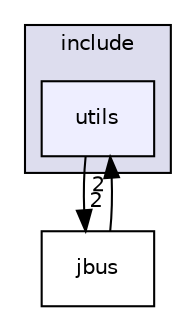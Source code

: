 digraph "include/utils" {
  compound=true
  node [ fontsize="10", fontname="Helvetica"];
  edge [ labelfontsize="10", labelfontname="Helvetica"];
  subgraph clusterdir_d44c64559bbebec7f509842c48db8b23 {
    graph [ bgcolor="#ddddee", pencolor="black", label="include" fontname="Helvetica", fontsize="10", URL="dir_d44c64559bbebec7f509842c48db8b23.html"]
  dir_821002d4f10779a80d4fb17bc32f21f1 [shape=box, label="utils", style="filled", fillcolor="#eeeeff", pencolor="black", URL="dir_821002d4f10779a80d4fb17bc32f21f1.html"];
  }
  dir_4525d057f72f34aebe3436e89afccf45 [shape=box label="jbus" URL="dir_4525d057f72f34aebe3436e89afccf45.html"];
  dir_4525d057f72f34aebe3436e89afccf45->dir_821002d4f10779a80d4fb17bc32f21f1 [headlabel="2", labeldistance=1.5 headhref="dir_000001_000002.html"];
  dir_821002d4f10779a80d4fb17bc32f21f1->dir_4525d057f72f34aebe3436e89afccf45 [headlabel="2", labeldistance=1.5 headhref="dir_000002_000001.html"];
}
